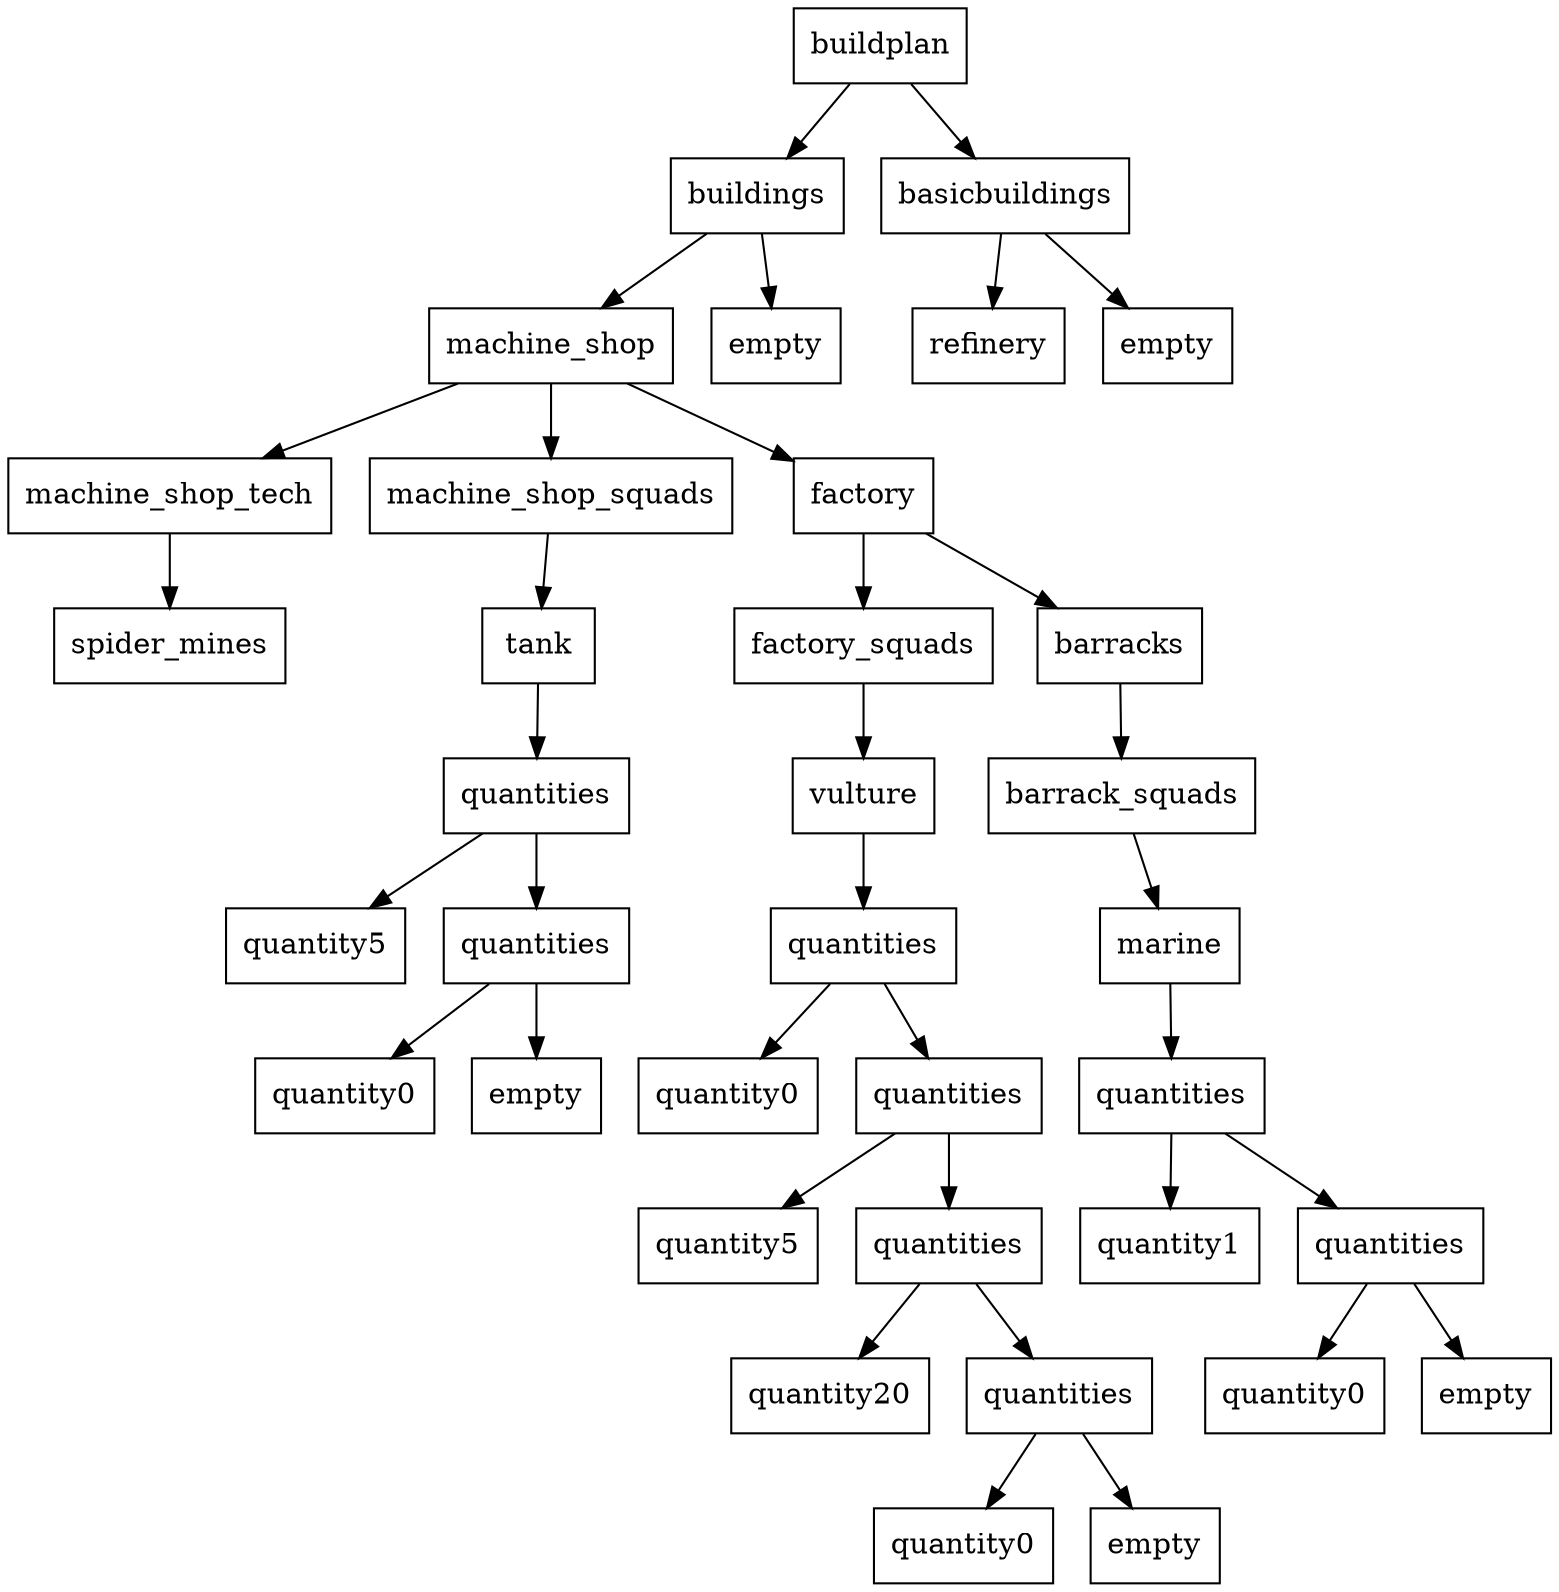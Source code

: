 digraph g {
graph [ordering=out];
node [shape=rectangle];
n[label = "buildplan"];
n0[label = "buildings"];
n00[label = "machine_shop"];
n000[label = "machine_shop_tech"];
n0000[label = "spider_mines"];
n000 -> n0000;
n00 -> n000;
n001[label = "machine_shop_squads"];
n0010[label = "tank"];
n00100[label = "quantities"];
n001000[label = "quantity5"];
n00100 -> n001000;
n001001[label = "quantities"];
n0010010[label = "quantity0"];
n001001 -> n0010010;
n0010011[label = "empty"];
n001001 -> n0010011;
n00100 -> n001001;
n0010 -> n00100;
n001 -> n0010;
n00 -> n001;
n002[label = "factory"];
n0020[label = "factory_squads"];
n00200[label = "vulture"];
n002000[label = "quantities"];
n0020000[label = "quantity0"];
n002000 -> n0020000;
n0020001[label = "quantities"];
n00200010[label = "quantity5"];
n0020001 -> n00200010;
n00200011[label = "quantities"];
n002000110[label = "quantity20"];
n00200011 -> n002000110;
n002000111[label = "quantities"];
n0020001110[label = "quantity0"];
n002000111 -> n0020001110;
n0020001111[label = "empty"];
n002000111 -> n0020001111;
n00200011 -> n002000111;
n0020001 -> n00200011;
n002000 -> n0020001;
n00200 -> n002000;
n0020 -> n00200;
n002 -> n0020;
n0021[label = "barracks"];
n00210[label = "barrack_squads"];
n002100[label = "marine"];
n0021000[label = "quantities"];
n00210000[label = "quantity1"];
n0021000 -> n00210000;
n00210001[label = "quantities"];
n002100010[label = "quantity0"];
n00210001 -> n002100010;
n002100011[label = "empty"];
n00210001 -> n002100011;
n0021000 -> n00210001;
n002100 -> n0021000;
n00210 -> n002100;
n0021 -> n00210;
n002 -> n0021;
n00 -> n002;
n0 -> n00;
n01[label = "empty"];
n0 -> n01;
n -> n0;
n1[label = "basicbuildings"];
n10[label = "refinery"];
n1 -> n10;
n11[label = "empty"];
n1 -> n11;
n -> n1;
}

